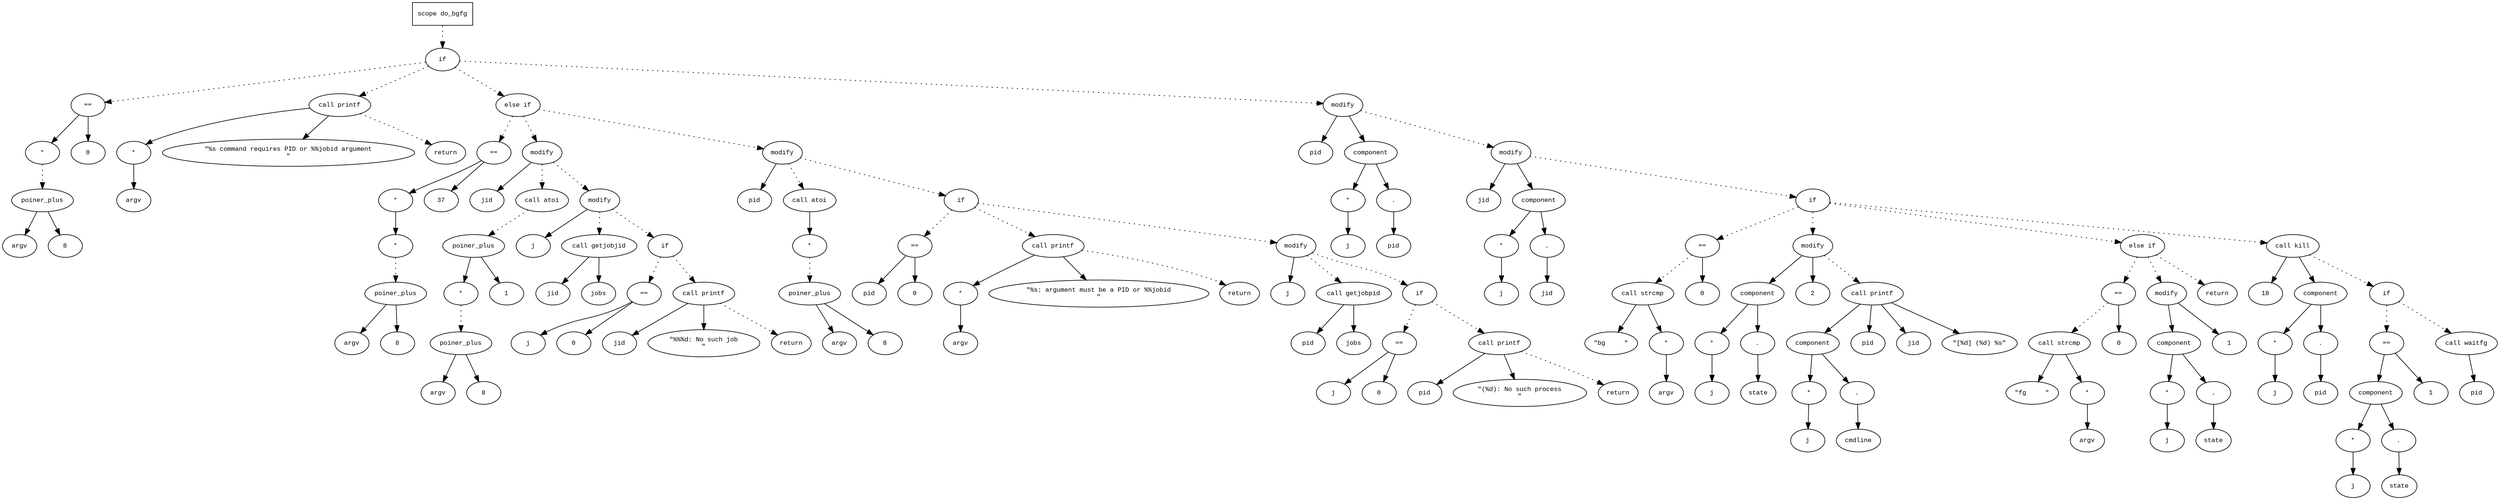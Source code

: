 digraph AST {
  graph [fontname="Times New Roman",fontsize=10];
  node  [fontname="Courier New",fontsize=10];
  edge  [fontname="Times New Roman",fontsize=10];

  node1 [label="scope do_bgfg",shape=box];
  node2 [label="if",shape=ellipse];
  node1 -> node2 [style=dotted];
  node3 [label="==",shape=ellipse];
  node4 [label="*",shape=ellipse];
  node5 [label="poiner_plus",shape=ellipse];
  node6 [label="argv",shape=ellipse];
  node5 -> node6;
  node7 [label="8",shape=ellipse];
  node5 -> node7;
  node4 -> node5 [style=dotted];
  node3 -> node4;
  node8 [label="0",shape=ellipse];
  node3 -> node8;
  node2 -> node3 [style=dotted];
  node9 [label="call printf",shape=ellipse];
  node10 [label="*",shape=ellipse];
  node11 [label="argv",shape=ellipse];
  node10 -> node11;
  node9 -> node10;
  node12 [label="\"%s command requires PID or %%jobid argument
\"",shape=ellipse];
  node9 -> node12;
  node2 -> node9 [style=dotted];
  node13 [label="return",shape=ellipse];
  node9 -> node13 [style=dotted];
  node14 [label="else if",shape=ellipse];
  node2 -> node14 [style=dotted];
  node15 [label="==",shape=ellipse];
  node16 [label="*",shape=ellipse];
  node17 [label="*",shape=ellipse];
  node18 [label="poiner_plus",shape=ellipse];
  node19 [label="argv",shape=ellipse];
  node18 -> node19;
  node20 [label="8",shape=ellipse];
  node18 -> node20;
  node17 -> node18 [style=dotted];
  node16 -> node17;
  node15 -> node16;
  node21 [label="37",shape=ellipse];
  node15 -> node21;
  node14 -> node15 [style=dotted];
  node22 [label="modify",shape=ellipse];
  node23 [label="jid",shape=ellipse];
  node22 -> node23;
  node24 [label="call atoi",shape=ellipse];
  node25 [label="poiner_plus",shape=ellipse];
  node26 [label="*",shape=ellipse];
  node27 [label="poiner_plus",shape=ellipse];
  node28 [label="argv",shape=ellipse];
  node27 -> node28;
  node29 [label="8",shape=ellipse];
  node27 -> node29;
  node26 -> node27 [style=dotted];
  node25 -> node26;
  node30 [label="1",shape=ellipse];
  node25 -> node30;
  node24 -> node25 [style=dotted];
  node22 -> node24 [style=dotted];
  node14 -> node22 [style=dotted];
  node31 [label="modify",shape=ellipse];
  node32 [label="j",shape=ellipse];
  node31 -> node32;
  node33 [label="call getjobjid",shape=ellipse];
  node34 [label="jid",shape=ellipse];
  node33 -> node34;
  node35 [label="jobs",shape=ellipse];
  node33 -> node35;
  node31 -> node33 [style=dotted];
  node22 -> node31 [style=dotted];
  node36 [label="if",shape=ellipse];
  node31 -> node36 [style=dotted];
  node37 [label="==",shape=ellipse];
  node38 [label="j",shape=ellipse];
  node37 -> node38;
  node39 [label="0",shape=ellipse];
  node37 -> node39;
  node36 -> node37 [style=dotted];
  node40 [label="call printf",shape=ellipse];
  node41 [label="jid",shape=ellipse];
  node40 -> node41;
  node42 [label="\"%%%d: No such job
\"",shape=ellipse];
  node40 -> node42;
  node36 -> node40 [style=dotted];
  node43 [label="return",shape=ellipse];
  node40 -> node43 [style=dotted];
  node44 [label="modify",shape=ellipse];
  node45 [label="pid",shape=ellipse];
  node44 -> node45;
  node46 [label="call atoi",shape=ellipse];
  node47 [label="*",shape=ellipse];
  node48 [label="poiner_plus",shape=ellipse];
  node49 [label="argv",shape=ellipse];
  node48 -> node49;
  node50 [label="8",shape=ellipse];
  node48 -> node50;
  node47 -> node48 [style=dotted];
  node46 -> node47;
  node44 -> node46 [style=dotted];
  node14 -> node44 [style=dotted];
  node51 [label="if",shape=ellipse];
  node44 -> node51 [style=dotted];
  node52 [label="==",shape=ellipse];
  node53 [label="pid",shape=ellipse];
  node52 -> node53;
  node54 [label="0",shape=ellipse];
  node52 -> node54;
  node51 -> node52 [style=dotted];
  node55 [label="call printf",shape=ellipse];
  node56 [label="*",shape=ellipse];
  node57 [label="argv",shape=ellipse];
  node56 -> node57;
  node55 -> node56;
  node58 [label="\"%s: argument must be a PID or %%jobid
\"",shape=ellipse];
  node55 -> node58;
  node51 -> node55 [style=dotted];
  node59 [label="return",shape=ellipse];
  node55 -> node59 [style=dotted];
  node60 [label="modify",shape=ellipse];
  node61 [label="j",shape=ellipse];
  node60 -> node61;
  node62 [label="call getjobpid",shape=ellipse];
  node63 [label="pid",shape=ellipse];
  node62 -> node63;
  node64 [label="jobs",shape=ellipse];
  node62 -> node64;
  node60 -> node62 [style=dotted];
  node51 -> node60 [style=dotted];
  node65 [label="if",shape=ellipse];
  node60 -> node65 [style=dotted];
  node66 [label="==",shape=ellipse];
  node67 [label="j",shape=ellipse];
  node66 -> node67;
  node68 [label="0",shape=ellipse];
  node66 -> node68;
  node65 -> node66 [style=dotted];
  node69 [label="call printf",shape=ellipse];
  node70 [label="pid",shape=ellipse];
  node69 -> node70;
  node71 [label="\"(%d): No such process
\"",shape=ellipse];
  node69 -> node71;
  node65 -> node69 [style=dotted];
  node72 [label="return",shape=ellipse];
  node69 -> node72 [style=dotted];
  node73 [label="modify",shape=ellipse];
  node74 [label="pid",shape=ellipse];
  node73 -> node74;
  node75 [label="component",shape=ellipse];
  node73 -> node75;
  node76 [label="*",shape=ellipse];
  node77 [label="j",shape=ellipse];
  node76 -> node77;
  node75 -> node76;
  node78 [label=".",shape=ellipse];
  node75 -> node78;
  node79 [label="pid",shape=ellipse];
  node78 -> node79;
  node2 -> node73 [style=dotted];
  node80 [label="modify",shape=ellipse];
  node81 [label="jid",shape=ellipse];
  node80 -> node81;
  node82 [label="component",shape=ellipse];
  node80 -> node82;
  node83 [label="*",shape=ellipse];
  node84 [label="j",shape=ellipse];
  node83 -> node84;
  node82 -> node83;
  node85 [label=".",shape=ellipse];
  node82 -> node85;
  node86 [label="jid",shape=ellipse];
  node85 -> node86;
  node73 -> node80 [style=dotted];
  node87 [label="if",shape=ellipse];
  node80 -> node87 [style=dotted];
  node88 [label="==",shape=ellipse];
  node89 [label="call strcmp",shape=ellipse];
  node90 [label="\"bg     \"",shape=ellipse];
  node89 -> node90;
  node91 [label="*",shape=ellipse];
  node92 [label="argv",shape=ellipse];
  node91 -> node92;
  node89 -> node91;
  node88 -> node89 [style=dotted];
  node93 [label="0",shape=ellipse];
  node88 -> node93;
  node87 -> node88 [style=dotted];
  node94 [label="modify",shape=ellipse];
  node95 [label="component",shape=ellipse];
  node94 -> node95;
  node96 [label="*",shape=ellipse];
  node97 [label="j",shape=ellipse];
  node96 -> node97;
  node95 -> node96;
  node98 [label=".",shape=ellipse];
  node95 -> node98;
  node99 [label="state",shape=ellipse];
  node98 -> node99;
  node100 [label="2",shape=ellipse];
  node94 -> node100;
  node87 -> node94 [style=dotted];
  node101 [label="call printf",shape=ellipse];
  node102 [label="component",shape=ellipse];
  node101 -> node102;
  node103 [label="*",shape=ellipse];
  node104 [label="j",shape=ellipse];
  node103 -> node104;
  node102 -> node103;
  node105 [label=".",shape=ellipse];
  node102 -> node105;
  node106 [label="cmdline",shape=ellipse];
  node105 -> node106;
  node107 [label="pid",shape=ellipse];
  node101 -> node107;
  node108 [label="jid",shape=ellipse];
  node101 -> node108;
  node109 [label="\"[%d] (%d) %s\"",shape=ellipse];
  node101 -> node109;
  node94 -> node101 [style=dotted];
  node110 [label="else if",shape=ellipse];
  node87 -> node110 [style=dotted];
  node111 [label="==",shape=ellipse];
  node112 [label="call strcmp",shape=ellipse];
  node113 [label="\"fg     \"",shape=ellipse];
  node112 -> node113;
  node114 [label="*",shape=ellipse];
  node115 [label="argv",shape=ellipse];
  node114 -> node115;
  node112 -> node114;
  node111 -> node112 [style=dotted];
  node116 [label="0",shape=ellipse];
  node111 -> node116;
  node110 -> node111 [style=dotted];
  node117 [label="modify",shape=ellipse];
  node118 [label="component",shape=ellipse];
  node117 -> node118;
  node119 [label="*",shape=ellipse];
  node120 [label="j",shape=ellipse];
  node119 -> node120;
  node118 -> node119;
  node121 [label=".",shape=ellipse];
  node118 -> node121;
  node122 [label="state",shape=ellipse];
  node121 -> node122;
  node123 [label="1",shape=ellipse];
  node117 -> node123;
  node110 -> node117 [style=dotted];
  node124 [label="return",shape=ellipse];
  node110 -> node124 [style=dotted];
  node125 [label="call kill",shape=ellipse];
  node126 [label="18",shape=ellipse];
  node125 -> node126;
  node127 [label="component",shape=ellipse];
  node125 -> node127;
  node128 [label="*",shape=ellipse];
  node129 [label="j",shape=ellipse];
  node128 -> node129;
  node127 -> node128;
  node130 [label=".",shape=ellipse];
  node127 -> node130;
  node131 [label="pid",shape=ellipse];
  node130 -> node131;
  node87 -> node125 [style=dotted];
  node132 [label="if",shape=ellipse];
  node125 -> node132 [style=dotted];
  node133 [label="==",shape=ellipse];
  node134 [label="component",shape=ellipse];
  node133 -> node134;
  node135 [label="*",shape=ellipse];
  node136 [label="j",shape=ellipse];
  node135 -> node136;
  node134 -> node135;
  node137 [label=".",shape=ellipse];
  node134 -> node137;
  node138 [label="state",shape=ellipse];
  node137 -> node138;
  node139 [label="1",shape=ellipse];
  node133 -> node139;
  node132 -> node133 [style=dotted];
  node140 [label="call waitfg",shape=ellipse];
  node141 [label="pid",shape=ellipse];
  node140 -> node141;
  node132 -> node140 [style=dotted];
} 